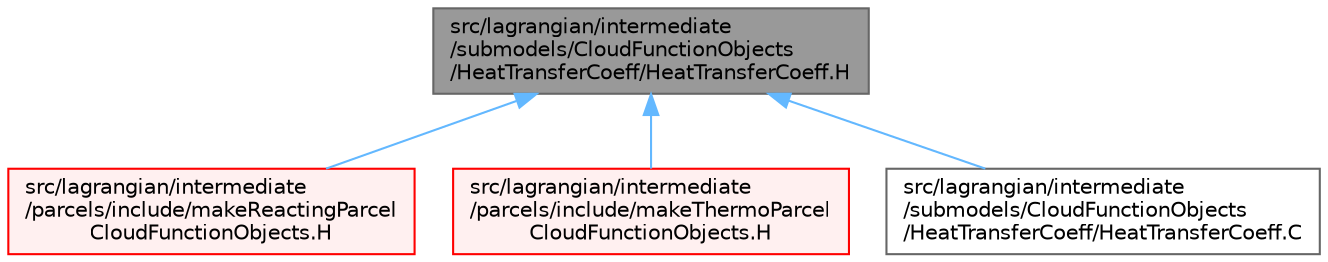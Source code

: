 digraph "src/lagrangian/intermediate/submodels/CloudFunctionObjects/HeatTransferCoeff/HeatTransferCoeff.H"
{
 // LATEX_PDF_SIZE
  bgcolor="transparent";
  edge [fontname=Helvetica,fontsize=10,labelfontname=Helvetica,labelfontsize=10];
  node [fontname=Helvetica,fontsize=10,shape=box,height=0.2,width=0.4];
  Node1 [id="Node000001",label="src/lagrangian/intermediate\l/submodels/CloudFunctionObjects\l/HeatTransferCoeff/HeatTransferCoeff.H",height=0.2,width=0.4,color="gray40", fillcolor="grey60", style="filled", fontcolor="black",tooltip=" "];
  Node1 -> Node2 [id="edge1_Node000001_Node000002",dir="back",color="steelblue1",style="solid",tooltip=" "];
  Node2 [id="Node000002",label="src/lagrangian/intermediate\l/parcels/include/makeReactingParcel\lCloudFunctionObjects.H",height=0.2,width=0.4,color="red", fillcolor="#FFF0F0", style="filled",URL="$makeReactingParcelCloudFunctionObjects_8H.html",tooltip=" "];
  Node1 -> Node7 [id="edge2_Node000001_Node000007",dir="back",color="steelblue1",style="solid",tooltip=" "];
  Node7 [id="Node000007",label="src/lagrangian/intermediate\l/parcels/include/makeThermoParcel\lCloudFunctionObjects.H",height=0.2,width=0.4,color="red", fillcolor="#FFF0F0", style="filled",URL="$makeThermoParcelCloudFunctionObjects_8H.html",tooltip=" "];
  Node1 -> Node9 [id="edge3_Node000001_Node000009",dir="back",color="steelblue1",style="solid",tooltip=" "];
  Node9 [id="Node000009",label="src/lagrangian/intermediate\l/submodels/CloudFunctionObjects\l/HeatTransferCoeff/HeatTransferCoeff.C",height=0.2,width=0.4,color="grey40", fillcolor="white", style="filled",URL="$HeatTransferCoeff_8C.html",tooltip=" "];
}
